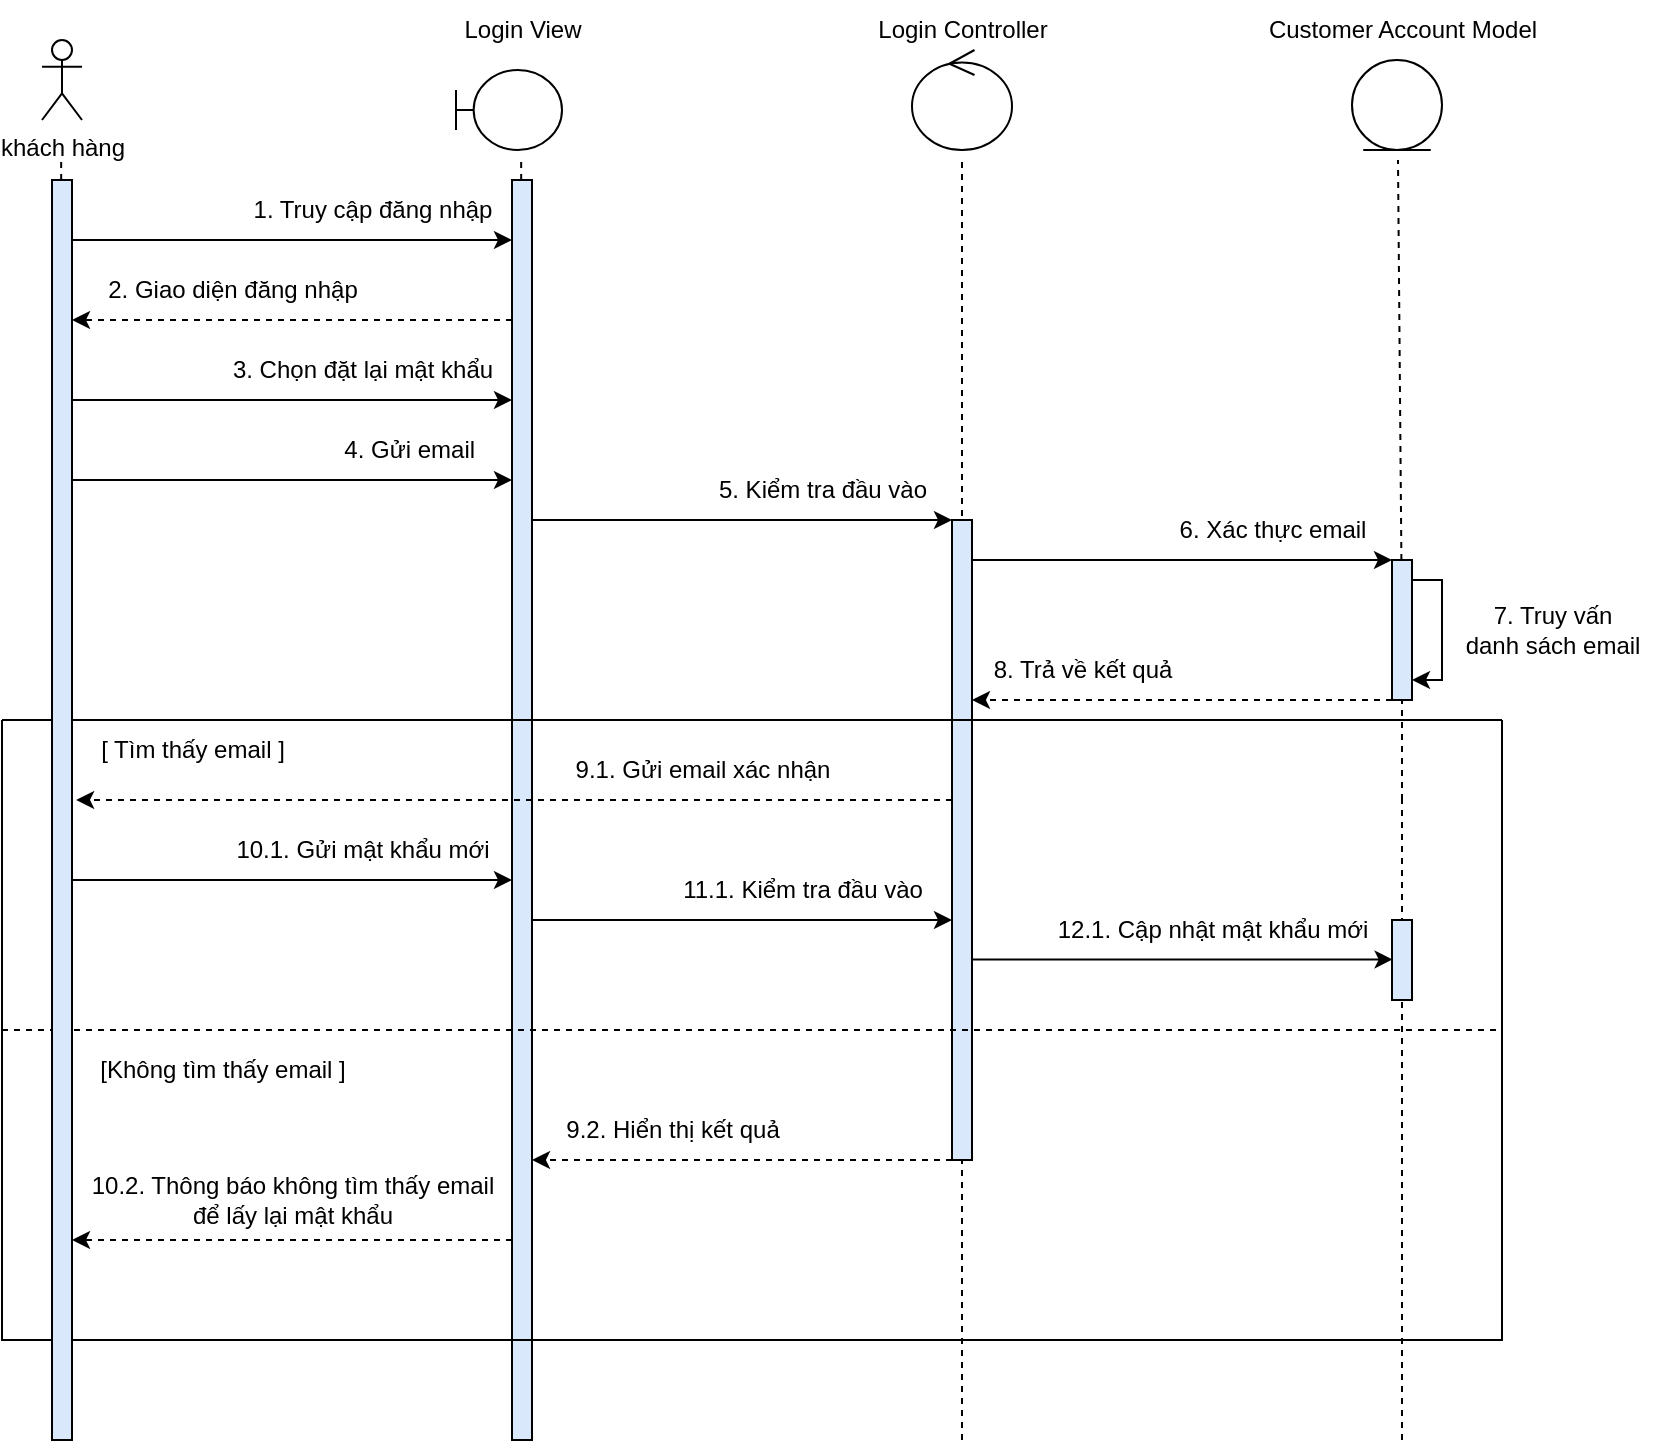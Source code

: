 <mxfile version="16.5.1" type="device"><diagram id="TQMW9pWhfGP4c3Ol32Ln" name="Trang-1"><mxGraphModel dx="1224" dy="1006" grid="1" gridSize="10" guides="1" tooltips="1" connect="1" arrows="1" fold="1" page="1" pageScale="1" pageWidth="850" pageHeight="1100" math="0" shadow="0"><root><mxCell id="0"/><mxCell id="1" parent="0"/><mxCell id="UObQ8c3T9YF0-uyLZBby-2" value="khách hàng" style="shape=umlActor;verticalLabelPosition=bottom;verticalAlign=top;html=1;outlineConnect=0;" parent="1" vertex="1"><mxGeometry x="190" y="140" width="20" height="40" as="geometry"/></mxCell><mxCell id="UObQ8c3T9YF0-uyLZBby-3" value="" style="endArrow=none;dashed=1;html=1;rounded=0;startArrow=none;" parent="1" source="UObQ8c3T9YF0-uyLZBby-7" edge="1"><mxGeometry width="50" height="50" relative="1" as="geometry"><mxPoint x="199.58" y="590.693" as="sourcePoint"/><mxPoint x="199.58" y="200" as="targetPoint"/></mxGeometry></mxCell><mxCell id="UObQ8c3T9YF0-uyLZBby-4" value="" style="endArrow=none;dashed=1;html=1;rounded=0;startArrow=none;" parent="1" source="UObQ8c3T9YF0-uyLZBby-49" edge="1"><mxGeometry width="50" height="50" relative="1" as="geometry"><mxPoint x="429.58" y="590.693" as="sourcePoint"/><mxPoint x="429.58" y="200" as="targetPoint"/></mxGeometry></mxCell><mxCell id="UObQ8c3T9YF0-uyLZBby-5" value="" style="endArrow=none;dashed=1;html=1;rounded=0;startArrow=none;" parent="1" edge="1"><mxGeometry width="50" height="50" relative="1" as="geometry"><mxPoint x="650" y="840" as="sourcePoint"/><mxPoint x="650" y="200" as="targetPoint"/></mxGeometry></mxCell><mxCell id="UObQ8c3T9YF0-uyLZBby-6" value="" style="endArrow=none;dashed=1;html=1;rounded=0;startArrow=none;" parent="1" source="UObQ8c3T9YF0-uyLZBby-16" edge="1"><mxGeometry width="50" height="50" relative="1" as="geometry"><mxPoint x="869.58" y="590.693" as="sourcePoint"/><mxPoint x="868" y="200" as="targetPoint"/></mxGeometry></mxCell><mxCell id="UObQ8c3T9YF0-uyLZBby-10" value="1. Truy cập đăng nhập" style="text;html=1;align=center;verticalAlign=middle;resizable=0;points=[];autosize=1;strokeColor=none;fillColor=none;" parent="1" vertex="1"><mxGeometry x="285" y="210" width="140" height="30" as="geometry"/></mxCell><mxCell id="s5-hxgQeb0ECjvHsk-0S-2" style="edgeStyle=orthogonalEdgeStyle;rounded=0;orthogonalLoop=1;jettySize=auto;html=1;" edge="1" parent="1" source="UObQ8c3T9YF0-uyLZBby-11" target="UObQ8c3T9YF0-uyLZBby-16"><mxGeometry relative="1" as="geometry"><Array as="points"><mxPoint x="760" y="400"/><mxPoint x="760" y="400"/></Array></mxGeometry></mxCell><mxCell id="s5-hxgQeb0ECjvHsk-0S-17" style="edgeStyle=orthogonalEdgeStyle;rounded=0;orthogonalLoop=1;jettySize=auto;html=1;dashed=1;" edge="1" parent="1" source="UObQ8c3T9YF0-uyLZBby-11" target="UObQ8c3T9YF0-uyLZBby-49"><mxGeometry relative="1" as="geometry"><Array as="points"><mxPoint x="540" y="700"/><mxPoint x="540" y="700"/></Array></mxGeometry></mxCell><mxCell id="UObQ8c3T9YF0-uyLZBby-11" value="" style="rounded=0;whiteSpace=wrap;html=1;fillColor=#DAE8FC;" parent="1" vertex="1"><mxGeometry x="645" y="380" width="10" height="320" as="geometry"/></mxCell><mxCell id="s5-hxgQeb0ECjvHsk-0S-6" style="edgeStyle=orthogonalEdgeStyle;rounded=0;orthogonalLoop=1;jettySize=auto;html=1;dashed=1;" edge="1" parent="1" source="UObQ8c3T9YF0-uyLZBby-16" target="UObQ8c3T9YF0-uyLZBby-11"><mxGeometry relative="1" as="geometry"><Array as="points"><mxPoint x="700" y="470"/><mxPoint x="700" y="470"/></Array></mxGeometry></mxCell><mxCell id="UObQ8c3T9YF0-uyLZBby-16" value="" style="rounded=0;whiteSpace=wrap;html=1;fillColor=#DAE8FC;" parent="1" vertex="1"><mxGeometry x="865" y="400" width="10" height="70" as="geometry"/></mxCell><mxCell id="UObQ8c3T9YF0-uyLZBby-17" value="" style="endArrow=none;dashed=1;html=1;rounded=0;startArrow=none;entryX=0.5;entryY=1;entryDx=0;entryDy=0;" parent="1" target="UObQ8c3T9YF0-uyLZBby-16" edge="1"><mxGeometry width="50" height="50" relative="1" as="geometry"><mxPoint x="870" y="520" as="sourcePoint"/><mxPoint x="866.88" y="460.0" as="targetPoint"/></mxGeometry></mxCell><mxCell id="UObQ8c3T9YF0-uyLZBby-19" value="" style="shape=umlBoundary;whiteSpace=wrap;html=1;" parent="1" vertex="1"><mxGeometry x="397" y="155" width="53" height="40" as="geometry"/></mxCell><mxCell id="UObQ8c3T9YF0-uyLZBby-20" value="Login View" style="text;html=1;align=center;verticalAlign=middle;resizable=0;points=[];autosize=1;strokeColor=none;fillColor=none;" parent="1" vertex="1"><mxGeometry x="390" y="120" width="80" height="30" as="geometry"/></mxCell><mxCell id="UObQ8c3T9YF0-uyLZBby-21" value="Login Controller" style="text;html=1;align=center;verticalAlign=middle;resizable=0;points=[];autosize=1;strokeColor=none;fillColor=none;" parent="1" vertex="1"><mxGeometry x="595" y="120" width="110" height="30" as="geometry"/></mxCell><mxCell id="UObQ8c3T9YF0-uyLZBby-22" value="" style="ellipse;shape=umlControl;whiteSpace=wrap;html=1;" parent="1" vertex="1"><mxGeometry x="625" y="145" width="50" height="50" as="geometry"/></mxCell><mxCell id="UObQ8c3T9YF0-uyLZBby-23" value="Customer Account Model" style="text;html=1;align=center;verticalAlign=middle;resizable=0;points=[];autosize=1;strokeColor=none;fillColor=none;" parent="1" vertex="1"><mxGeometry x="790" y="120" width="160" height="30" as="geometry"/></mxCell><mxCell id="UObQ8c3T9YF0-uyLZBby-24" value="" style="ellipse;shape=umlEntity;whiteSpace=wrap;html=1;" parent="1" vertex="1"><mxGeometry x="845" y="150" width="45" height="45" as="geometry"/></mxCell><mxCell id="s5-hxgQeb0ECjvHsk-0S-1" style="edgeStyle=orthogonalEdgeStyle;rounded=0;orthogonalLoop=1;jettySize=auto;html=1;" edge="1" parent="1" source="UObQ8c3T9YF0-uyLZBby-49" target="UObQ8c3T9YF0-uyLZBby-11"><mxGeometry relative="1" as="geometry"><Array as="points"><mxPoint x="490" y="380"/><mxPoint x="490" y="380"/></Array></mxGeometry></mxCell><mxCell id="s5-hxgQeb0ECjvHsk-0S-9" style="edgeStyle=orthogonalEdgeStyle;rounded=0;orthogonalLoop=1;jettySize=auto;html=1;dashed=1;" edge="1" parent="1" source="UObQ8c3T9YF0-uyLZBby-49" target="UObQ8c3T9YF0-uyLZBby-7"><mxGeometry relative="1" as="geometry"><Array as="points"><mxPoint x="270" y="280"/><mxPoint x="270" y="280"/></Array></mxGeometry></mxCell><mxCell id="s5-hxgQeb0ECjvHsk-0S-15" style="edgeStyle=orthogonalEdgeStyle;rounded=0;orthogonalLoop=1;jettySize=auto;html=1;" edge="1" parent="1" source="UObQ8c3T9YF0-uyLZBby-49" target="UObQ8c3T9YF0-uyLZBby-11"><mxGeometry relative="1" as="geometry"><Array as="points"><mxPoint x="590" y="580"/><mxPoint x="590" y="580"/></Array></mxGeometry></mxCell><mxCell id="s5-hxgQeb0ECjvHsk-0S-18" style="edgeStyle=orthogonalEdgeStyle;rounded=0;orthogonalLoop=1;jettySize=auto;html=1;dashed=1;" edge="1" parent="1" source="UObQ8c3T9YF0-uyLZBby-49" target="UObQ8c3T9YF0-uyLZBby-7"><mxGeometry relative="1" as="geometry"><Array as="points"><mxPoint x="310" y="740"/><mxPoint x="310" y="740"/></Array></mxGeometry></mxCell><mxCell id="UObQ8c3T9YF0-uyLZBby-49" value="" style="rounded=0;whiteSpace=wrap;html=1;fillColor=#DAE8FC;" parent="1" vertex="1"><mxGeometry x="425" y="210" width="10" height="630" as="geometry"/></mxCell><mxCell id="wLuGA0Vl1VrxMwd8t1mm-1" value="2. Giao diện đăng nhập" style="text;html=1;align=center;verticalAlign=middle;resizable=0;points=[];autosize=1;strokeColor=none;fillColor=none;" parent="1" vertex="1"><mxGeometry x="210" y="250" width="150" height="30" as="geometry"/></mxCell><mxCell id="wLuGA0Vl1VrxMwd8t1mm-11" value="3. Chọn đặt lại mật khẩu" style="text;html=1;align=center;verticalAlign=middle;resizable=0;points=[];autosize=1;strokeColor=none;fillColor=none;" parent="1" vertex="1"><mxGeometry x="275" y="290" width="150" height="30" as="geometry"/></mxCell><mxCell id="wLuGA0Vl1VrxMwd8t1mm-13" value="4. Gửi email&amp;nbsp;" style="text;html=1;align=center;verticalAlign=middle;resizable=0;points=[];autosize=1;strokeColor=none;fillColor=none;" parent="1" vertex="1"><mxGeometry x="330" y="330" width="90" height="30" as="geometry"/></mxCell><mxCell id="wLuGA0Vl1VrxMwd8t1mm-14" value="5. Kiểm tra đầu vào" style="text;html=1;align=center;verticalAlign=middle;resizable=0;points=[];autosize=1;strokeColor=none;fillColor=none;" parent="1" vertex="1"><mxGeometry x="515" y="350" width="130" height="30" as="geometry"/></mxCell><mxCell id="wLuGA0Vl1VrxMwd8t1mm-16" value="6. Xác thực email" style="text;html=1;align=center;verticalAlign=middle;resizable=0;points=[];autosize=1;strokeColor=none;fillColor=none;" parent="1" vertex="1"><mxGeometry x="745" y="370" width="120" height="30" as="geometry"/></mxCell><mxCell id="wLuGA0Vl1VrxMwd8t1mm-19" value="7. Truy vấn &lt;br&gt;danh sách email" style="text;html=1;align=center;verticalAlign=middle;resizable=0;points=[];autosize=1;strokeColor=none;fillColor=none;" parent="1" vertex="1"><mxGeometry x="890" y="415" width="110" height="40" as="geometry"/></mxCell><mxCell id="wLuGA0Vl1VrxMwd8t1mm-21" value="8. Trả về kết quả" style="text;html=1;align=center;verticalAlign=middle;resizable=0;points=[];autosize=1;strokeColor=none;fillColor=none;" parent="1" vertex="1"><mxGeometry x="655" y="440" width="110" height="30" as="geometry"/></mxCell><mxCell id="wLuGA0Vl1VrxMwd8t1mm-53" value="" style="endArrow=none;dashed=1;html=1;rounded=0;startArrow=none;" parent="1" edge="1"><mxGeometry width="50" height="50" relative="1" as="geometry"><mxPoint x="870" y="840" as="sourcePoint"/><mxPoint x="870" y="520.0" as="targetPoint"/></mxGeometry></mxCell><mxCell id="yjwUVtq-5q51R2kcPVxy-10" value="" style="swimlane;startSize=0;" parent="1" vertex="1"><mxGeometry x="170" y="480" width="750" height="310" as="geometry"><mxRectangle x="170" y="340" width="50" height="40" as="alternateBounds"/></mxGeometry></mxCell><mxCell id="yjwUVtq-5q51R2kcPVxy-11" value="[ Tìm thấy email ]" style="text;html=1;align=center;verticalAlign=middle;resizable=0;points=[];autosize=1;strokeColor=none;fillColor=none;" parent="yjwUVtq-5q51R2kcPVxy-10" vertex="1"><mxGeometry x="35" width="120" height="30" as="geometry"/></mxCell><mxCell id="yjwUVtq-5q51R2kcPVxy-15" value="[Không tìm thấy email ]" style="text;html=1;align=center;verticalAlign=middle;resizable=0;points=[];autosize=1;strokeColor=none;fillColor=none;" parent="yjwUVtq-5q51R2kcPVxy-10" vertex="1"><mxGeometry x="35" y="160" width="150" height="30" as="geometry"/></mxCell><mxCell id="yjwUVtq-5q51R2kcPVxy-25" value="" style="rounded=0;whiteSpace=wrap;html=1;fillColor=#DAE8FC;" parent="yjwUVtq-5q51R2kcPVxy-10" vertex="1"><mxGeometry x="695" y="100" width="10" height="40" as="geometry"/></mxCell><mxCell id="wLuGA0Vl1VrxMwd8t1mm-40" value="9.1. Gửi email xác nhận" style="text;html=1;align=center;verticalAlign=middle;resizable=0;points=[];autosize=1;strokeColor=none;fillColor=none;" parent="yjwUVtq-5q51R2kcPVxy-10" vertex="1"><mxGeometry x="275" y="10" width="150" height="30" as="geometry"/></mxCell><mxCell id="wLuGA0Vl1VrxMwd8t1mm-44" value="10.1. Gửi mật khẩu mới" style="text;html=1;align=center;verticalAlign=middle;resizable=0;points=[];autosize=1;strokeColor=none;fillColor=none;" parent="yjwUVtq-5q51R2kcPVxy-10" vertex="1"><mxGeometry x="105" y="50" width="150" height="30" as="geometry"/></mxCell><mxCell id="wLuGA0Vl1VrxMwd8t1mm-51" value="11.1. Kiểm tra đầu vào" style="text;html=1;align=center;verticalAlign=middle;resizable=0;points=[];autosize=1;strokeColor=none;fillColor=none;" parent="yjwUVtq-5q51R2kcPVxy-10" vertex="1"><mxGeometry x="330" y="70" width="140" height="30" as="geometry"/></mxCell><mxCell id="wLuGA0Vl1VrxMwd8t1mm-54" value="" style="endArrow=classic;html=1;rounded=0;exitX=1;exitY=0.5;exitDx=0;exitDy=0;entryX=0;entryY=0.5;entryDx=0;entryDy=0;" parent="yjwUVtq-5q51R2kcPVxy-10" edge="1"><mxGeometry width="50" height="50" relative="1" as="geometry"><mxPoint x="484.69" y="119.72" as="sourcePoint"/><mxPoint x="695.31" y="119.72" as="targetPoint"/></mxGeometry></mxCell><mxCell id="wLuGA0Vl1VrxMwd8t1mm-55" value="12.1. Cập nhật mật khẩu mới" style="text;html=1;align=center;verticalAlign=middle;resizable=0;points=[];autosize=1;strokeColor=none;fillColor=none;" parent="yjwUVtq-5q51R2kcPVxy-10" vertex="1"><mxGeometry x="515" y="90" width="180" height="30" as="geometry"/></mxCell><mxCell id="XAyOdWq6yMRgEUpUZ7HR-31" value="9.2. Hiển thị kết quả" style="text;html=1;align=center;verticalAlign=middle;resizable=0;points=[];autosize=1;strokeColor=none;fillColor=none;" parent="yjwUVtq-5q51R2kcPVxy-10" vertex="1"><mxGeometry x="270" y="190" width="130" height="30" as="geometry"/></mxCell><mxCell id="XAyOdWq6yMRgEUpUZ7HR-32" value="10.2. Thông báo không tìm thấy email &lt;br&gt;để lấy lại mật khẩu" style="text;html=1;align=center;verticalAlign=middle;resizable=0;points=[];autosize=1;strokeColor=none;fillColor=none;" parent="yjwUVtq-5q51R2kcPVxy-10" vertex="1"><mxGeometry x="35" y="220" width="220" height="40" as="geometry"/></mxCell><mxCell id="yjwUVtq-5q51R2kcPVxy-22" value="" style="endArrow=none;dashed=1;html=1;rounded=0;exitX=0;exitY=0.5;exitDx=0;exitDy=0;entryX=1;entryY=0.5;entryDx=0;entryDy=0;" parent="1" source="yjwUVtq-5q51R2kcPVxy-10" target="yjwUVtq-5q51R2kcPVxy-10" edge="1"><mxGeometry width="50" height="50" relative="1" as="geometry"><mxPoint x="490" y="580" as="sourcePoint"/><mxPoint x="540" y="530" as="targetPoint"/></mxGeometry></mxCell><mxCell id="s5-hxgQeb0ECjvHsk-0S-8" style="edgeStyle=orthogonalEdgeStyle;rounded=0;orthogonalLoop=1;jettySize=auto;html=1;" edge="1" parent="1" source="UObQ8c3T9YF0-uyLZBby-7" target="UObQ8c3T9YF0-uyLZBby-49"><mxGeometry relative="1" as="geometry"><Array as="points"><mxPoint x="310" y="240"/><mxPoint x="310" y="240"/></Array></mxGeometry></mxCell><mxCell id="s5-hxgQeb0ECjvHsk-0S-10" style="edgeStyle=orthogonalEdgeStyle;rounded=0;orthogonalLoop=1;jettySize=auto;html=1;" edge="1" parent="1" source="UObQ8c3T9YF0-uyLZBby-7" target="UObQ8c3T9YF0-uyLZBby-49"><mxGeometry relative="1" as="geometry"><Array as="points"><mxPoint x="330" y="320"/><mxPoint x="330" y="320"/></Array></mxGeometry></mxCell><mxCell id="s5-hxgQeb0ECjvHsk-0S-11" style="edgeStyle=orthogonalEdgeStyle;rounded=0;orthogonalLoop=1;jettySize=auto;html=1;" edge="1" parent="1" source="UObQ8c3T9YF0-uyLZBby-7" target="UObQ8c3T9YF0-uyLZBby-49"><mxGeometry relative="1" as="geometry"><Array as="points"><mxPoint x="350" y="360"/><mxPoint x="350" y="360"/></Array></mxGeometry></mxCell><mxCell id="s5-hxgQeb0ECjvHsk-0S-16" style="edgeStyle=orthogonalEdgeStyle;rounded=0;orthogonalLoop=1;jettySize=auto;html=1;" edge="1" parent="1" source="UObQ8c3T9YF0-uyLZBby-7" target="UObQ8c3T9YF0-uyLZBby-49"><mxGeometry relative="1" as="geometry"><Array as="points"><mxPoint x="370" y="560"/><mxPoint x="370" y="560"/></Array></mxGeometry></mxCell><mxCell id="UObQ8c3T9YF0-uyLZBby-7" value="" style="rounded=0;whiteSpace=wrap;html=1;fillColor=#DAE8FC;" parent="1" vertex="1"><mxGeometry x="195" y="210" width="10" height="630" as="geometry"/></mxCell><mxCell id="yjwUVtq-5q51R2kcPVxy-9" value="" style="endArrow=classic;html=1;rounded=0;dashed=1;exitX=0;exitY=0.5;exitDx=0;exitDy=0;entryX=1.207;entryY=0.492;entryDx=0;entryDy=0;entryPerimeter=0;" parent="1" target="UObQ8c3T9YF0-uyLZBby-7" edge="1"><mxGeometry width="50" height="50" relative="1" as="geometry"><mxPoint x="645" y="520" as="sourcePoint"/><mxPoint x="530" y="529.58" as="targetPoint"/></mxGeometry></mxCell><mxCell id="s5-hxgQeb0ECjvHsk-0S-5" style="edgeStyle=orthogonalEdgeStyle;rounded=0;orthogonalLoop=1;jettySize=auto;html=1;" edge="1" parent="1" source="UObQ8c3T9YF0-uyLZBby-16" target="UObQ8c3T9YF0-uyLZBby-16"><mxGeometry relative="1" as="geometry"><Array as="points"><mxPoint x="890" y="410"/></Array></mxGeometry></mxCell></root></mxGraphModel></diagram></mxfile>